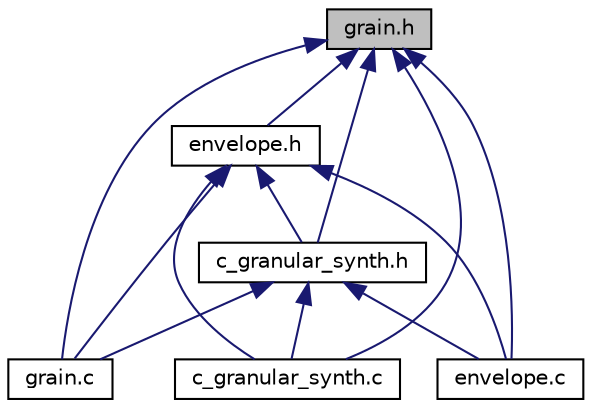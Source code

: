 digraph "grain.h"
{
 // LATEX_PDF_SIZE
  edge [fontname="Helvetica",fontsize="10",labelfontname="Helvetica",labelfontsize="10"];
  node [fontname="Helvetica",fontsize="10",shape=record];
  Node1 [label="grain.h",height=0.2,width=0.4,color="black", fillcolor="grey75", style="filled", fontcolor="black",tooltip="Grain file header     Grain file header."];
  Node1 -> Node2 [dir="back",color="midnightblue",fontsize="10",style="solid",fontname="Helvetica"];
  Node2 [label="c_granular_synth.h",height=0.2,width=0.4,color="black", fillcolor="white", style="filled",URL="$c__granular__synth_8h.html",tooltip="Main file header     Main file header."];
  Node2 -> Node3 [dir="back",color="midnightblue",fontsize="10",style="solid",fontname="Helvetica"];
  Node3 [label="c_granular_synth.c",height=0.2,width=0.4,color="black", fillcolor="white", style="filled",URL="$c__granular__synth_8c.html",tooltip="The C Part of the synthesizer's implementation."];
  Node2 -> Node4 [dir="back",color="midnightblue",fontsize="10",style="solid",fontname="Helvetica"];
  Node4 [label="envelope.c",height=0.2,width=0.4,color="black", fillcolor="white", style="filled",URL="$envelope_8c.html",tooltip="handles ADSR envelope calculations with grain windowing on MIDI input"];
  Node2 -> Node5 [dir="back",color="midnightblue",fontsize="10",style="solid",fontname="Helvetica"];
  Node5 [label="grain.c",height=0.2,width=0.4,color="black", fillcolor="white", style="filled",URL="$grain_8c.html",tooltip="handles grain creation"];
  Node1 -> Node6 [dir="back",color="midnightblue",fontsize="10",style="solid",fontname="Helvetica"];
  Node6 [label="envelope.h",height=0.2,width=0.4,color="black", fillcolor="white", style="filled",URL="$envelope_8h.html",tooltip="Envelope file header     Envelope file header."];
  Node6 -> Node2 [dir="back",color="midnightblue",fontsize="10",style="solid",fontname="Helvetica"];
  Node6 -> Node3 [dir="back",color="midnightblue",fontsize="10",style="solid",fontname="Helvetica"];
  Node6 -> Node4 [dir="back",color="midnightblue",fontsize="10",style="solid",fontname="Helvetica"];
  Node6 -> Node5 [dir="back",color="midnightblue",fontsize="10",style="solid",fontname="Helvetica"];
  Node1 -> Node3 [dir="back",color="midnightblue",fontsize="10",style="solid",fontname="Helvetica"];
  Node1 -> Node4 [dir="back",color="midnightblue",fontsize="10",style="solid",fontname="Helvetica"];
  Node1 -> Node5 [dir="back",color="midnightblue",fontsize="10",style="solid",fontname="Helvetica"];
}
